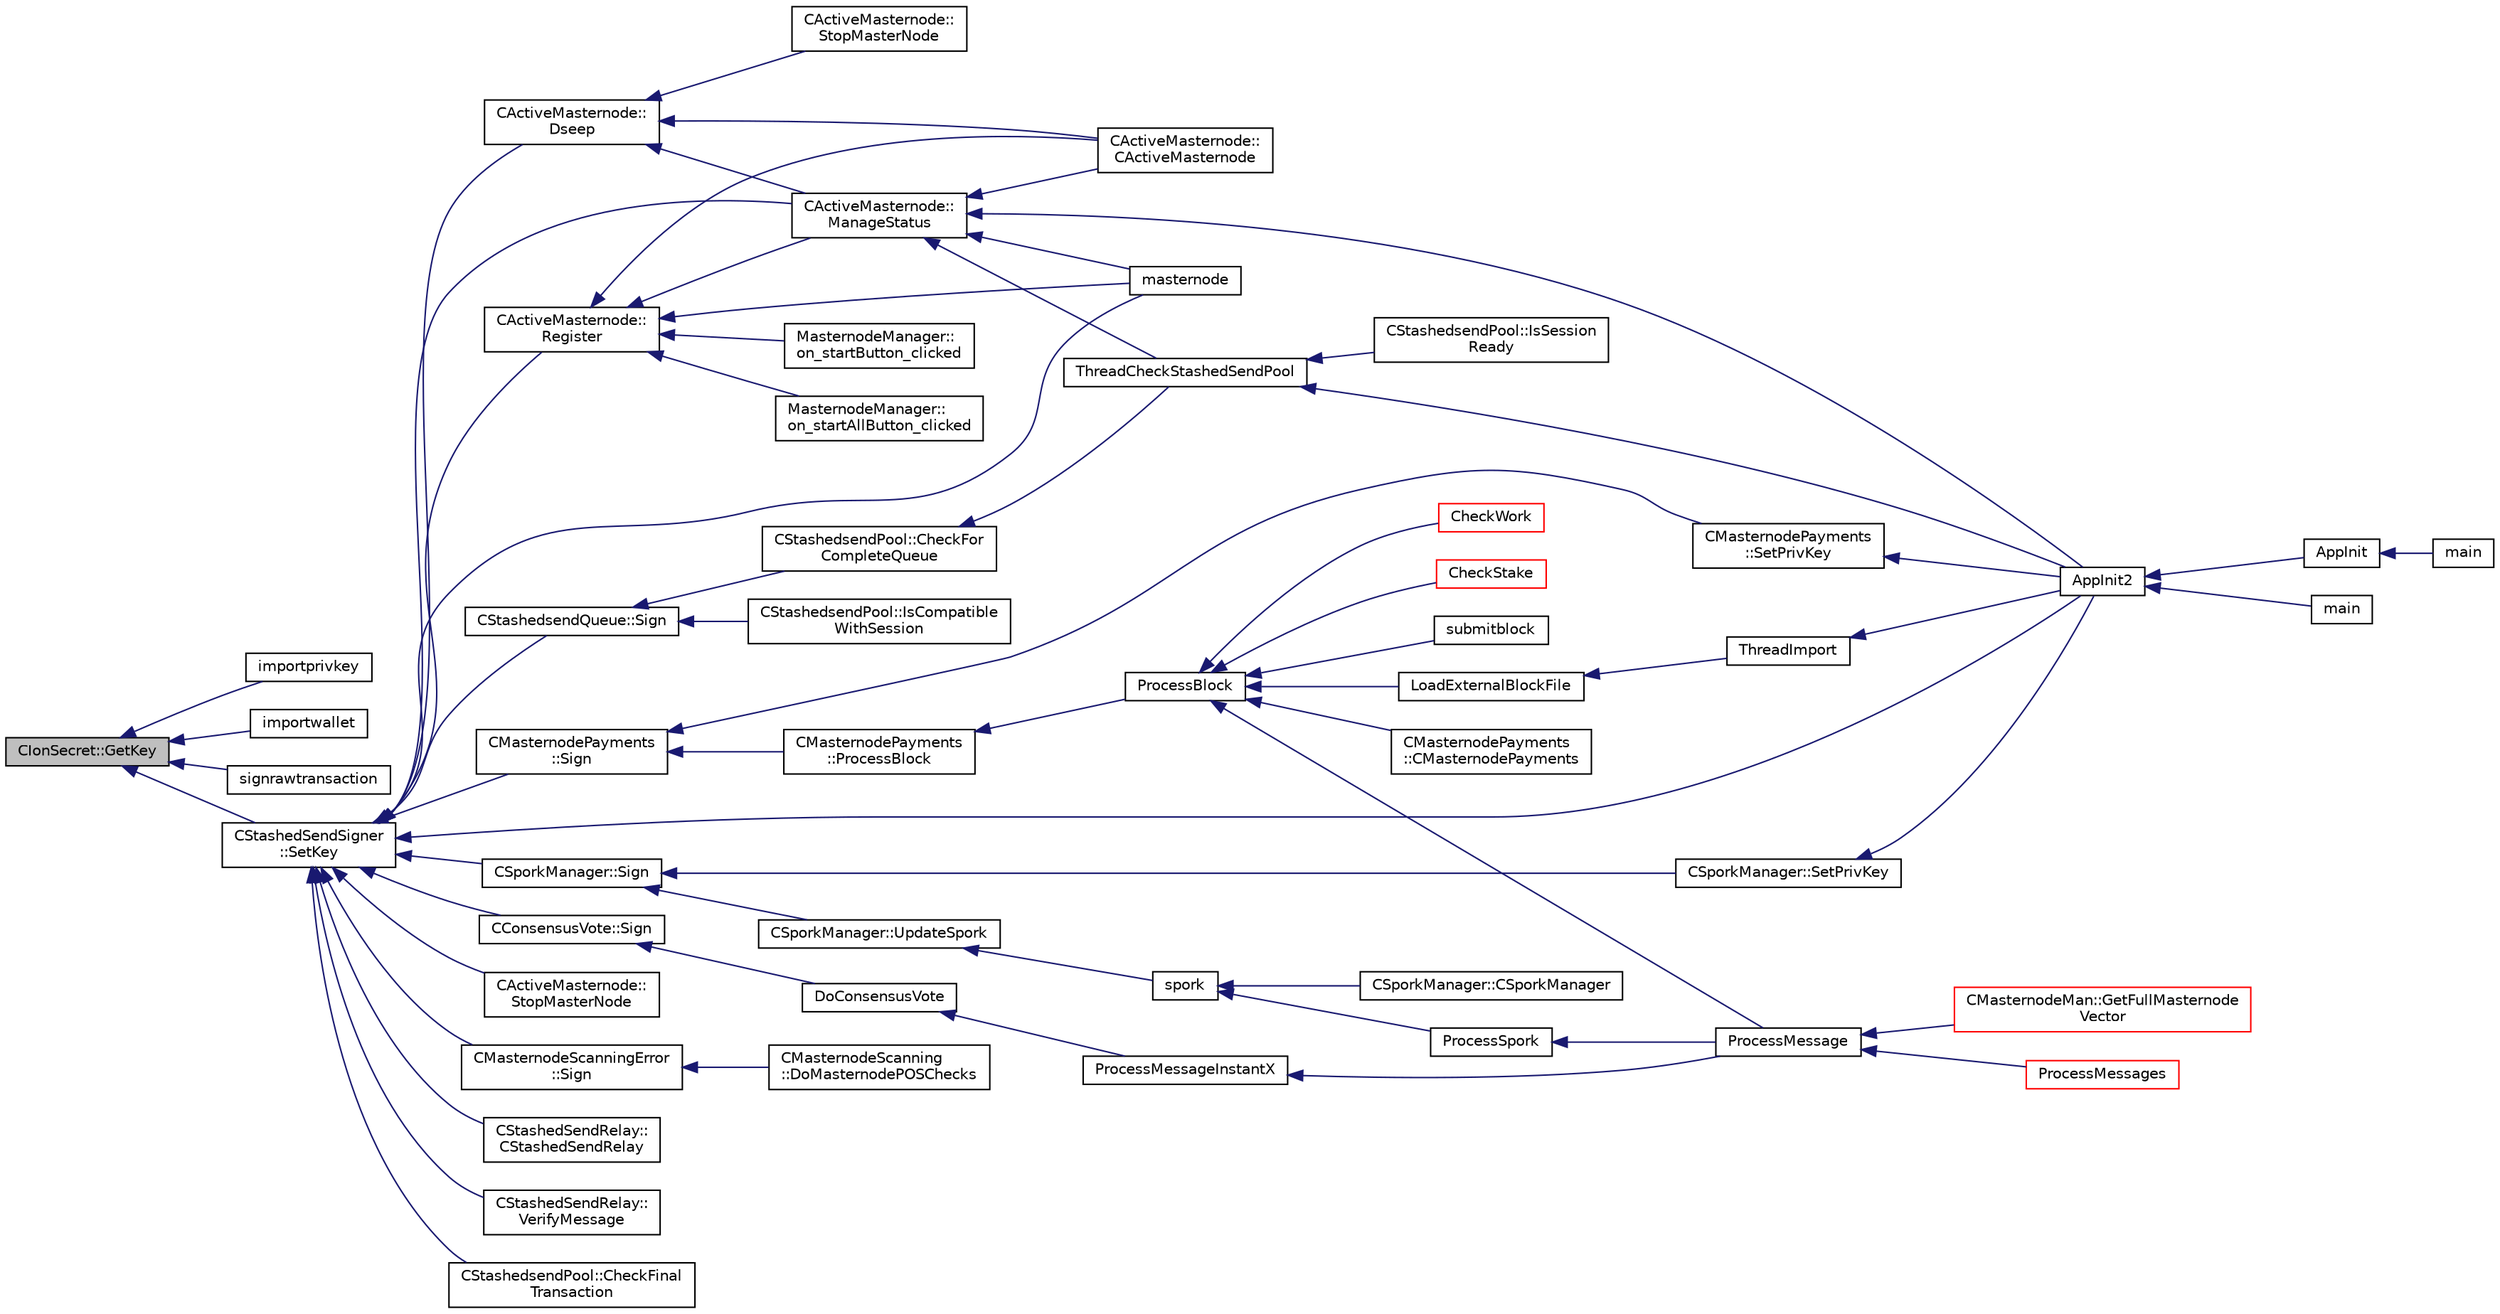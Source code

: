 digraph "CIonSecret::GetKey"
{
  edge [fontname="Helvetica",fontsize="10",labelfontname="Helvetica",labelfontsize="10"];
  node [fontname="Helvetica",fontsize="10",shape=record];
  rankdir="LR";
  Node14 [label="CIonSecret::GetKey",height=0.2,width=0.4,color="black", fillcolor="grey75", style="filled", fontcolor="black"];
  Node14 -> Node15 [dir="back",color="midnightblue",fontsize="10",style="solid",fontname="Helvetica"];
  Node15 [label="importprivkey",height=0.2,width=0.4,color="black", fillcolor="white", style="filled",URL="$dc/dbf/rpcdump_8cpp.html#a3a6fdb974fce01220a895393d444e981"];
  Node14 -> Node16 [dir="back",color="midnightblue",fontsize="10",style="solid",fontname="Helvetica"];
  Node16 [label="importwallet",height=0.2,width=0.4,color="black", fillcolor="white", style="filled",URL="$dc/dbf/rpcdump_8cpp.html#a2566d5c9dd1938b74e70398cdb3ac5c1"];
  Node14 -> Node17 [dir="back",color="midnightblue",fontsize="10",style="solid",fontname="Helvetica"];
  Node17 [label="signrawtransaction",height=0.2,width=0.4,color="black", fillcolor="white", style="filled",URL="$dc/da8/rpcrawtransaction_8cpp.html#aa0d151e35c0ad5ec82df451a833aeadb"];
  Node14 -> Node18 [dir="back",color="midnightblue",fontsize="10",style="solid",fontname="Helvetica"];
  Node18 [label="CStashedSendSigner\l::SetKey",height=0.2,width=0.4,color="black", fillcolor="white", style="filled",URL="$da/d0a/class_c_stashed_send_signer.html#a706eb86a74431f151080cb9e466fe6ce",tooltip="Set the private/public key values, returns true if successful. "];
  Node18 -> Node19 [dir="back",color="midnightblue",fontsize="10",style="solid",fontname="Helvetica"];
  Node19 [label="CActiveMasternode::\lManageStatus",height=0.2,width=0.4,color="black", fillcolor="white", style="filled",URL="$d9/d29/class_c_active_masternode.html#a8004b3b2100da7dcfedbd1e959633e51"];
  Node19 -> Node20 [dir="back",color="midnightblue",fontsize="10",style="solid",fontname="Helvetica"];
  Node20 [label="CActiveMasternode::\lCActiveMasternode",height=0.2,width=0.4,color="black", fillcolor="white", style="filled",URL="$d9/d29/class_c_active_masternode.html#a7ffb946d1b2aad0054d3b3efce8c0543"];
  Node19 -> Node21 [dir="back",color="midnightblue",fontsize="10",style="solid",fontname="Helvetica"];
  Node21 [label="AppInit2",height=0.2,width=0.4,color="black", fillcolor="white", style="filled",URL="$d8/dc0/init_8h.html#a1a4c1bfbf6ba1db77e988b89b9cadfd3",tooltip="Initialize ion. "];
  Node21 -> Node22 [dir="back",color="midnightblue",fontsize="10",style="solid",fontname="Helvetica"];
  Node22 [label="AppInit",height=0.2,width=0.4,color="black", fillcolor="white", style="filled",URL="$d4/d35/iond_8cpp.html#ac59316b767e6984e1285f0531275286b"];
  Node22 -> Node23 [dir="back",color="midnightblue",fontsize="10",style="solid",fontname="Helvetica"];
  Node23 [label="main",height=0.2,width=0.4,color="black", fillcolor="white", style="filled",URL="$d4/d35/iond_8cpp.html#a0ddf1224851353fc92bfbff6f499fa97"];
  Node21 -> Node24 [dir="back",color="midnightblue",fontsize="10",style="solid",fontname="Helvetica"];
  Node24 [label="main",height=0.2,width=0.4,color="black", fillcolor="white", style="filled",URL="$d5/d2d/ion_8cpp.html#a0ddf1224851353fc92bfbff6f499fa97"];
  Node19 -> Node25 [dir="back",color="midnightblue",fontsize="10",style="solid",fontname="Helvetica"];
  Node25 [label="masternode",height=0.2,width=0.4,color="black", fillcolor="white", style="filled",URL="$d5/d6b/rpcstashedsend_8cpp.html#a30609e443aeb47c29ed0878d16b1b5e1"];
  Node19 -> Node26 [dir="back",color="midnightblue",fontsize="10",style="solid",fontname="Helvetica"];
  Node26 [label="ThreadCheckStashedSendPool",height=0.2,width=0.4,color="black", fillcolor="white", style="filled",URL="$d9/dbc/stashedsend_8h.html#ab583ddc86effded8432ea5387f77d883"];
  Node26 -> Node21 [dir="back",color="midnightblue",fontsize="10",style="solid",fontname="Helvetica"];
  Node26 -> Node27 [dir="back",color="midnightblue",fontsize="10",style="solid",fontname="Helvetica"];
  Node27 [label="CStashedsendPool::IsSession\lReady",height=0.2,width=0.4,color="black", fillcolor="white", style="filled",URL="$dd/d8a/class_c_stashedsend_pool.html#acb903e97bacd0ecf2f1c3c0d82e6641c",tooltip="Do we have enough users to take entries? "];
  Node18 -> Node28 [dir="back",color="midnightblue",fontsize="10",style="solid",fontname="Helvetica"];
  Node28 [label="CActiveMasternode::\lStopMasterNode",height=0.2,width=0.4,color="black", fillcolor="white", style="filled",URL="$d9/d29/class_c_active_masternode.html#aa8221b9331dba267e222a84dd5d5b00d"];
  Node18 -> Node29 [dir="back",color="midnightblue",fontsize="10",style="solid",fontname="Helvetica"];
  Node29 [label="CActiveMasternode::\lDseep",height=0.2,width=0.4,color="black", fillcolor="white", style="filled",URL="$d9/d29/class_c_active_masternode.html#af217e0c05aee3315421a8760db6a7a6c"];
  Node29 -> Node19 [dir="back",color="midnightblue",fontsize="10",style="solid",fontname="Helvetica"];
  Node29 -> Node30 [dir="back",color="midnightblue",fontsize="10",style="solid",fontname="Helvetica"];
  Node30 [label="CActiveMasternode::\lStopMasterNode",height=0.2,width=0.4,color="black", fillcolor="white", style="filled",URL="$d9/d29/class_c_active_masternode.html#a32a25010441010c267ace316e8bc8f8e"];
  Node29 -> Node20 [dir="back",color="midnightblue",fontsize="10",style="solid",fontname="Helvetica"];
  Node18 -> Node31 [dir="back",color="midnightblue",fontsize="10",style="solid",fontname="Helvetica"];
  Node31 [label="CActiveMasternode::\lRegister",height=0.2,width=0.4,color="black", fillcolor="white", style="filled",URL="$d9/d29/class_c_active_masternode.html#aacd8f048772ab4f9908c11d29727063d",tooltip="Register remote Masternode. "];
  Node31 -> Node19 [dir="back",color="midnightblue",fontsize="10",style="solid",fontname="Helvetica"];
  Node31 -> Node20 [dir="back",color="midnightblue",fontsize="10",style="solid",fontname="Helvetica"];
  Node31 -> Node32 [dir="back",color="midnightblue",fontsize="10",style="solid",fontname="Helvetica"];
  Node32 [label="MasternodeManager::\lon_startButton_clicked",height=0.2,width=0.4,color="black", fillcolor="white", style="filled",URL="$d9/d70/class_masternode_manager.html#a83f5cf149fdaf6d7fce1a3378611c3f9"];
  Node31 -> Node33 [dir="back",color="midnightblue",fontsize="10",style="solid",fontname="Helvetica"];
  Node33 [label="MasternodeManager::\lon_startAllButton_clicked",height=0.2,width=0.4,color="black", fillcolor="white", style="filled",URL="$d9/d70/class_masternode_manager.html#aad77095fab625d3a02afa52696f64e2f"];
  Node31 -> Node25 [dir="back",color="midnightblue",fontsize="10",style="solid",fontname="Helvetica"];
  Node18 -> Node21 [dir="back",color="midnightblue",fontsize="10",style="solid",fontname="Helvetica"];
  Node18 -> Node34 [dir="back",color="midnightblue",fontsize="10",style="solid",fontname="Helvetica"];
  Node34 [label="CConsensusVote::Sign",height=0.2,width=0.4,color="black", fillcolor="white", style="filled",URL="$dc/da2/class_c_consensus_vote.html#a687495887aa75f5d5bb70f93ecb820d0"];
  Node34 -> Node35 [dir="back",color="midnightblue",fontsize="10",style="solid",fontname="Helvetica"];
  Node35 [label="DoConsensusVote",height=0.2,width=0.4,color="black", fillcolor="white", style="filled",URL="$d6/d5f/instantx_8h.html#a0753801d6e6eb2cb230a85a6ba6fd371"];
  Node35 -> Node36 [dir="back",color="midnightblue",fontsize="10",style="solid",fontname="Helvetica"];
  Node36 [label="ProcessMessageInstantX",height=0.2,width=0.4,color="black", fillcolor="white", style="filled",URL="$d6/d5f/instantx_8h.html#aa516cb499ead2691d8ab216a499db5d0"];
  Node36 -> Node37 [dir="back",color="midnightblue",fontsize="10",style="solid",fontname="Helvetica"];
  Node37 [label="ProcessMessage",height=0.2,width=0.4,color="black", fillcolor="white", style="filled",URL="$df/d0a/main_8cpp.html#a8ba92b1a4bce3c835e887a9073d17d8e"];
  Node37 -> Node38 [dir="back",color="midnightblue",fontsize="10",style="solid",fontname="Helvetica"];
  Node38 [label="ProcessMessages",height=0.2,width=0.4,color="red", fillcolor="white", style="filled",URL="$d4/dbf/main_8h.html#a196f9318f02448b85b28d612698934fd"];
  Node37 -> Node42 [dir="back",color="midnightblue",fontsize="10",style="solid",fontname="Helvetica"];
  Node42 [label="CMasternodeMan::GetFullMasternode\lVector",height=0.2,width=0.4,color="red", fillcolor="white", style="filled",URL="$dc/d6b/class_c_masternode_man.html#ab39e213a7601e1bef2eba1d5d63206f5"];
  Node18 -> Node47 [dir="back",color="midnightblue",fontsize="10",style="solid",fontname="Helvetica"];
  Node47 [label="CMasternodePayments\l::Sign",height=0.2,width=0.4,color="black", fillcolor="white", style="filled",URL="$dc/d9a/class_c_masternode_payments.html#a7d04afdf936b8de605ab6f478c7fad51"];
  Node47 -> Node48 [dir="back",color="midnightblue",fontsize="10",style="solid",fontname="Helvetica"];
  Node48 [label="CMasternodePayments\l::ProcessBlock",height=0.2,width=0.4,color="black", fillcolor="white", style="filled",URL="$dc/d9a/class_c_masternode_payments.html#aa23dfbc148f10f601e9771bfcffea441"];
  Node48 -> Node49 [dir="back",color="midnightblue",fontsize="10",style="solid",fontname="Helvetica"];
  Node49 [label="ProcessBlock",height=0.2,width=0.4,color="black", fillcolor="white", style="filled",URL="$d4/dbf/main_8h.html#a7c8a7be3439bb5e1e40548a332a3cf29"];
  Node49 -> Node50 [dir="back",color="midnightblue",fontsize="10",style="solid",fontname="Helvetica"];
  Node50 [label="LoadExternalBlockFile",height=0.2,width=0.4,color="black", fillcolor="white", style="filled",URL="$df/d0a/main_8cpp.html#afbdbbb5a1b376748e5460cbcf644a9af"];
  Node50 -> Node51 [dir="back",color="midnightblue",fontsize="10",style="solid",fontname="Helvetica"];
  Node51 [label="ThreadImport",height=0.2,width=0.4,color="black", fillcolor="white", style="filled",URL="$d4/dbf/main_8h.html#a0189c34248cd89bbbe20d4d6045bd7c9"];
  Node51 -> Node21 [dir="back",color="midnightblue",fontsize="10",style="solid",fontname="Helvetica"];
  Node49 -> Node37 [dir="back",color="midnightblue",fontsize="10",style="solid",fontname="Helvetica"];
  Node49 -> Node52 [dir="back",color="midnightblue",fontsize="10",style="solid",fontname="Helvetica"];
  Node52 [label="CMasternodePayments\l::CMasternodePayments",height=0.2,width=0.4,color="black", fillcolor="white", style="filled",URL="$dc/d9a/class_c_masternode_payments.html#a4b9454f265a927528c881716e7649973"];
  Node49 -> Node53 [dir="back",color="midnightblue",fontsize="10",style="solid",fontname="Helvetica"];
  Node53 [label="CheckWork",height=0.2,width=0.4,color="red", fillcolor="white", style="filled",URL="$de/d13/miner_8h.html#aadd8a05aa6d8fae1c0f4daa5e971a12a",tooltip="Check mined proof-of-work block. "];
  Node49 -> Node56 [dir="back",color="midnightblue",fontsize="10",style="solid",fontname="Helvetica"];
  Node56 [label="CheckStake",height=0.2,width=0.4,color="red", fillcolor="white", style="filled",URL="$de/d13/miner_8h.html#a68be4bcfa03b86095641eac5ca996fed",tooltip="Check mined proof-of-stake block. "];
  Node49 -> Node58 [dir="back",color="midnightblue",fontsize="10",style="solid",fontname="Helvetica"];
  Node58 [label="submitblock",height=0.2,width=0.4,color="black", fillcolor="white", style="filled",URL="$d4/ddd/rpcmining_8cpp.html#a6fc1aa077add8cb1c74207056616134d"];
  Node47 -> Node59 [dir="back",color="midnightblue",fontsize="10",style="solid",fontname="Helvetica"];
  Node59 [label="CMasternodePayments\l::SetPrivKey",height=0.2,width=0.4,color="black", fillcolor="white", style="filled",URL="$dc/d9a/class_c_masternode_payments.html#a525bcafd8d00b58a3e05a848ef493603"];
  Node59 -> Node21 [dir="back",color="midnightblue",fontsize="10",style="solid",fontname="Helvetica"];
  Node18 -> Node60 [dir="back",color="midnightblue",fontsize="10",style="solid",fontname="Helvetica"];
  Node60 [label="CMasternodeScanningError\l::Sign",height=0.2,width=0.4,color="black", fillcolor="white", style="filled",URL="$d0/de7/class_c_masternode_scanning_error.html#afdc8ec9b08767cdf3c6a6cc819af7d09"];
  Node60 -> Node61 [dir="back",color="midnightblue",fontsize="10",style="solid",fontname="Helvetica"];
  Node61 [label="CMasternodeScanning\l::DoMasternodePOSChecks",height=0.2,width=0.4,color="black", fillcolor="white", style="filled",URL="$d5/d9f/class_c_masternode_scanning.html#a6bc18fb7508f702e2a2d1c3731342f8f"];
  Node18 -> Node25 [dir="back",color="midnightblue",fontsize="10",style="solid",fontname="Helvetica"];
  Node18 -> Node62 [dir="back",color="midnightblue",fontsize="10",style="solid",fontname="Helvetica"];
  Node62 [label="CSporkManager::Sign",height=0.2,width=0.4,color="black", fillcolor="white", style="filled",URL="$d2/d5e/class_c_spork_manager.html#adf1b5d40f378c4bd3a5ea31905b11f30"];
  Node62 -> Node63 [dir="back",color="midnightblue",fontsize="10",style="solid",fontname="Helvetica"];
  Node63 [label="CSporkManager::UpdateSpork",height=0.2,width=0.4,color="black", fillcolor="white", style="filled",URL="$d2/d5e/class_c_spork_manager.html#a51293c5c9db22f4435f044b4ccb65028"];
  Node63 -> Node64 [dir="back",color="midnightblue",fontsize="10",style="solid",fontname="Helvetica"];
  Node64 [label="spork",height=0.2,width=0.4,color="black", fillcolor="white", style="filled",URL="$db/d48/rpcmisc_8cpp.html#a8dcc7f3e5749bbd1dad163b85d0abdcb"];
  Node64 -> Node65 [dir="back",color="midnightblue",fontsize="10",style="solid",fontname="Helvetica"];
  Node65 [label="ProcessSpork",height=0.2,width=0.4,color="black", fillcolor="white", style="filled",URL="$d0/d24/spork_8h.html#a3f9c24c1f4c012152fb4422ca981610a"];
  Node65 -> Node37 [dir="back",color="midnightblue",fontsize="10",style="solid",fontname="Helvetica"];
  Node64 -> Node66 [dir="back",color="midnightblue",fontsize="10",style="solid",fontname="Helvetica"];
  Node66 [label="CSporkManager::CSporkManager",height=0.2,width=0.4,color="black", fillcolor="white", style="filled",URL="$d2/d5e/class_c_spork_manager.html#af25ba284196ede7288bc9855e7f8a8a5"];
  Node62 -> Node67 [dir="back",color="midnightblue",fontsize="10",style="solid",fontname="Helvetica"];
  Node67 [label="CSporkManager::SetPrivKey",height=0.2,width=0.4,color="black", fillcolor="white", style="filled",URL="$d2/d5e/class_c_spork_manager.html#a599d088218de9d242e4dc5cb17dd310b"];
  Node67 -> Node21 [dir="back",color="midnightblue",fontsize="10",style="solid",fontname="Helvetica"];
  Node18 -> Node68 [dir="back",color="midnightblue",fontsize="10",style="solid",fontname="Helvetica"];
  Node68 [label="CStashedSendRelay::\lCStashedSendRelay",height=0.2,width=0.4,color="black", fillcolor="white", style="filled",URL="$d2/d25/class_c_stashed_send_relay.html#ac4f08ff3af1c8730a259abe6dc0972f5"];
  Node18 -> Node69 [dir="back",color="midnightblue",fontsize="10",style="solid",fontname="Helvetica"];
  Node69 [label="CStashedSendRelay::\lVerifyMessage",height=0.2,width=0.4,color="black", fillcolor="white", style="filled",URL="$d2/d25/class_c_stashed_send_relay.html#afbd1e6eeec3e89109d9fcb0d899da517"];
  Node18 -> Node70 [dir="back",color="midnightblue",fontsize="10",style="solid",fontname="Helvetica"];
  Node70 [label="CStashedsendPool::CheckFinal\lTransaction",height=0.2,width=0.4,color="black", fillcolor="white", style="filled",URL="$dd/d8a/class_c_stashedsend_pool.html#aba122588a53a90150595bc4279beb67c"];
  Node18 -> Node71 [dir="back",color="midnightblue",fontsize="10",style="solid",fontname="Helvetica"];
  Node71 [label="CStashedsendQueue::Sign",height=0.2,width=0.4,color="black", fillcolor="white", style="filled",URL="$dd/d34/class_c_stashedsend_queue.html#a781354a3071b29fbf76df2353919933c",tooltip="Sign this Stashedsend transaction. "];
  Node71 -> Node72 [dir="back",color="midnightblue",fontsize="10",style="solid",fontname="Helvetica"];
  Node72 [label="CStashedsendPool::CheckFor\lCompleteQueue",height=0.2,width=0.4,color="black", fillcolor="white", style="filled",URL="$dd/d8a/class_c_stashedsend_pool.html#a46fd3f0fc3671683518cd090b25c97d7"];
  Node72 -> Node26 [dir="back",color="midnightblue",fontsize="10",style="solid",fontname="Helvetica"];
  Node71 -> Node73 [dir="back",color="midnightblue",fontsize="10",style="solid",fontname="Helvetica"];
  Node73 [label="CStashedsendPool::IsCompatible\lWithSession",height=0.2,width=0.4,color="black", fillcolor="white", style="filled",URL="$dd/d8a/class_c_stashedsend_pool.html#a098ecab3e21cf5a67128c0079a44d039",tooltip="Is this amount compatible with other client in the pool? "];
}
